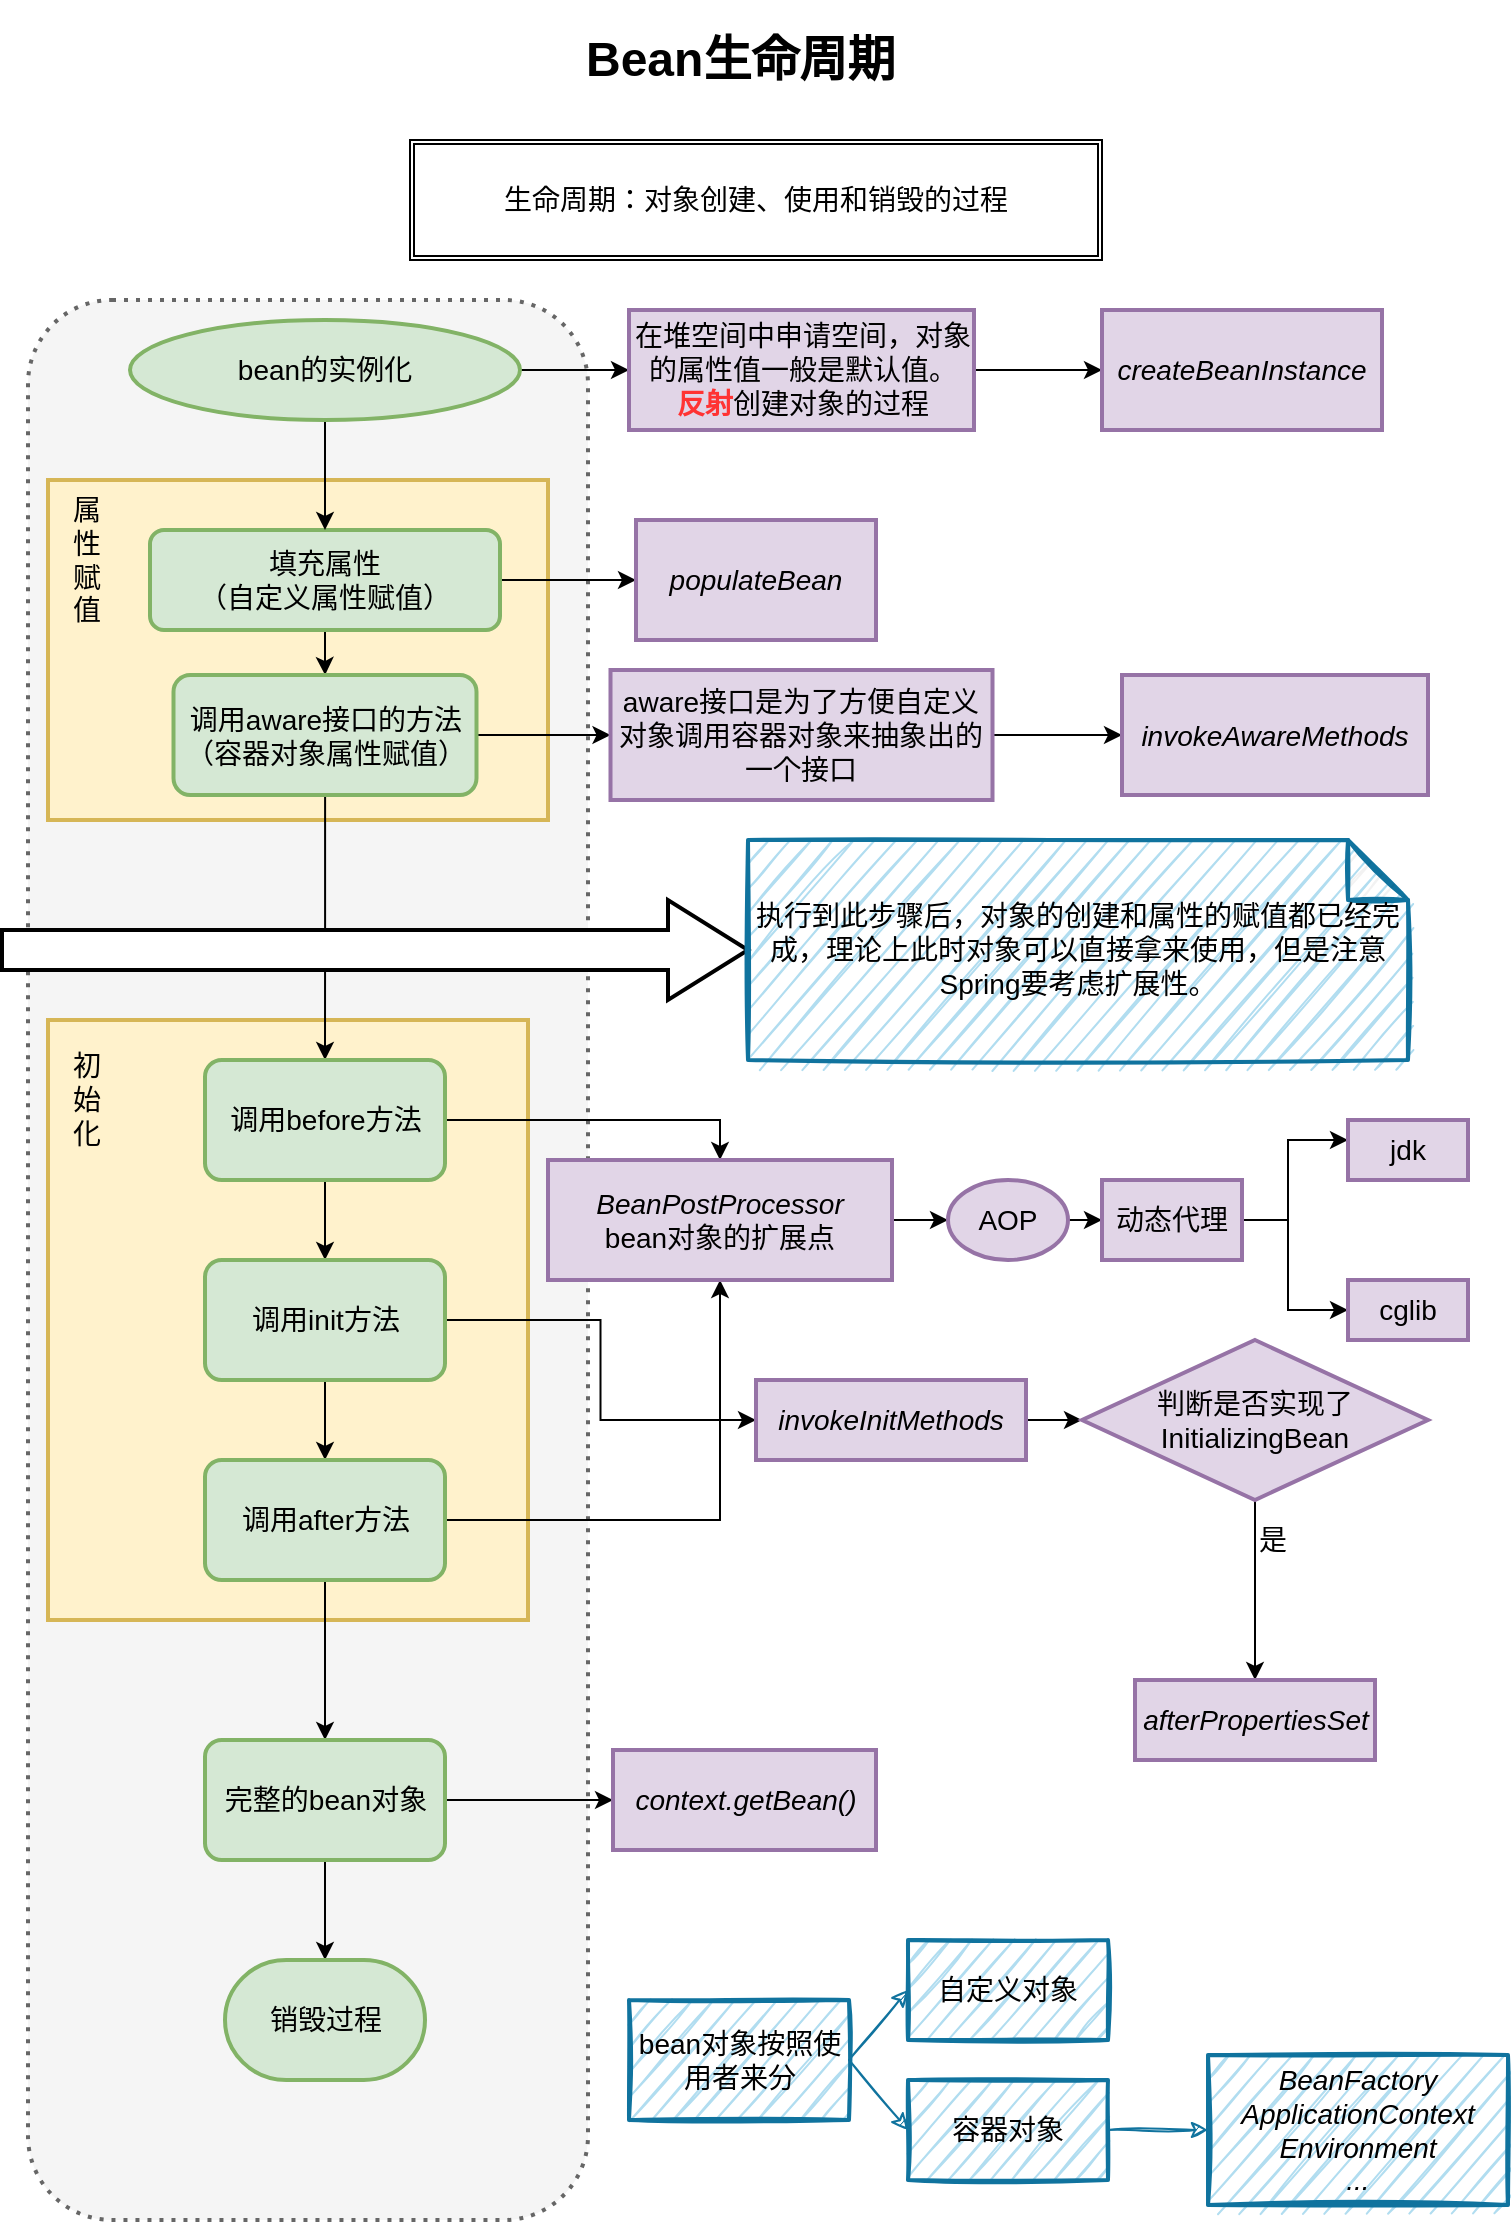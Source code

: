 <mxfile version="13.9.9" type="device"><diagram id="C5RBs43oDa-KdzZeNtuy" name="Page-1"><mxGraphModel dx="1422" dy="822" grid="1" gridSize="10" guides="1" tooltips="1" connect="1" arrows="1" fold="1" page="1" pageScale="1" pageWidth="827" pageHeight="1169" background="#FFFFFF" math="0" shadow="0"><root><mxCell id="WIyWlLk6GJQsqaUBKTNV-0"/><mxCell id="WIyWlLk6GJQsqaUBKTNV-1" parent="WIyWlLk6GJQsqaUBKTNV-0"/><mxCell id="Ru9U_QaDT8KIt8xsGGoR-90" value="" style="rounded=1;whiteSpace=wrap;html=1;glass=0;sketch=0;strokeWidth=2;dashed=1;dashPattern=1 2;fillColor=#f5f5f5;strokeColor=#666666;fontColor=#333333;" vertex="1" parent="WIyWlLk6GJQsqaUBKTNV-1"><mxGeometry x="50" y="170" width="280" height="960" as="geometry"/></mxCell><mxCell id="Ru9U_QaDT8KIt8xsGGoR-86" value="" style="rounded=0;whiteSpace=wrap;html=1;glass=0;strokeWidth=2;fillColor=#fff2cc;strokeColor=#d6b656;" vertex="1" parent="WIyWlLk6GJQsqaUBKTNV-1"><mxGeometry x="60" y="530" width="240" height="300" as="geometry"/></mxCell><mxCell id="Ru9U_QaDT8KIt8xsGGoR-83" value="" style="rounded=0;whiteSpace=wrap;html=1;glass=0;strokeWidth=2;fillColor=#fff2cc;strokeColor=#d6b656;" vertex="1" parent="WIyWlLk6GJQsqaUBKTNV-1"><mxGeometry x="60" y="260" width="250" height="170" as="geometry"/></mxCell><mxCell id="Ru9U_QaDT8KIt8xsGGoR-0" value="&lt;h1&gt;Bean生命周期&lt;/h1&gt;" style="text;html=1;strokeColor=none;fillColor=none;spacing=5;spacingTop=-20;whiteSpace=wrap;overflow=hidden;" vertex="1" parent="WIyWlLk6GJQsqaUBKTNV-1"><mxGeometry x="324" y="30" width="180" height="40" as="geometry"/></mxCell><mxCell id="Ru9U_QaDT8KIt8xsGGoR-5" value="&lt;span style=&quot;font-size: 14px&quot;&gt;生命周期：对象创建、使用和销毁的过程&lt;/span&gt;" style="shape=ext;double=1;whiteSpace=wrap;html=1;" vertex="1" parent="WIyWlLk6GJQsqaUBKTNV-1"><mxGeometry x="241" y="90" width="346" height="60" as="geometry"/></mxCell><mxCell id="Ru9U_QaDT8KIt8xsGGoR-18" value="" style="edgeStyle=orthogonalEdgeStyle;rounded=0;orthogonalLoop=1;jettySize=auto;html=1;" edge="1" parent="WIyWlLk6GJQsqaUBKTNV-1" source="Ru9U_QaDT8KIt8xsGGoR-7" target="Ru9U_QaDT8KIt8xsGGoR-17"><mxGeometry relative="1" as="geometry"/></mxCell><mxCell id="Ru9U_QaDT8KIt8xsGGoR-20" value="" style="edgeStyle=orthogonalEdgeStyle;rounded=0;orthogonalLoop=1;jettySize=auto;html=1;" edge="1" parent="WIyWlLk6GJQsqaUBKTNV-1" source="Ru9U_QaDT8KIt8xsGGoR-7" target="Ru9U_QaDT8KIt8xsGGoR-19"><mxGeometry relative="1" as="geometry"/></mxCell><mxCell id="Ru9U_QaDT8KIt8xsGGoR-7" value="&lt;font style=&quot;font-size: 14px&quot;&gt;填充属性&lt;br&gt;（自定义属性赋值）&lt;/font&gt;" style="whiteSpace=wrap;html=1;absoluteArcSize=1;arcSize=14;strokeWidth=2;rounded=1;fillColor=#d5e8d4;strokeColor=#82b366;sketch=0;" vertex="1" parent="WIyWlLk6GJQsqaUBKTNV-1"><mxGeometry x="111" y="285" width="175" height="50" as="geometry"/></mxCell><mxCell id="Ru9U_QaDT8KIt8xsGGoR-10" value="" style="edgeStyle=orthogonalEdgeStyle;orthogonalLoop=1;jettySize=auto;html=1;" edge="1" parent="WIyWlLk6GJQsqaUBKTNV-1" source="Ru9U_QaDT8KIt8xsGGoR-8" target="Ru9U_QaDT8KIt8xsGGoR-9"><mxGeometry relative="1" as="geometry"/></mxCell><mxCell id="Ru9U_QaDT8KIt8xsGGoR-13" value="" style="edgeStyle=orthogonalEdgeStyle;orthogonalLoop=1;jettySize=auto;html=1;" edge="1" parent="WIyWlLk6GJQsqaUBKTNV-1" source="Ru9U_QaDT8KIt8xsGGoR-8" target="Ru9U_QaDT8KIt8xsGGoR-7"><mxGeometry relative="1" as="geometry"/></mxCell><mxCell id="Ru9U_QaDT8KIt8xsGGoR-8" value="&lt;font style=&quot;font-size: 14px&quot;&gt;bean的实例化&lt;/font&gt;" style="strokeWidth=2;html=1;shape=mxgraph.flowchart.start_1;whiteSpace=wrap;fillColor=#d5e8d4;strokeColor=#82b366;sketch=0;" vertex="1" parent="WIyWlLk6GJQsqaUBKTNV-1"><mxGeometry x="101" y="180" width="195" height="50" as="geometry"/></mxCell><mxCell id="Ru9U_QaDT8KIt8xsGGoR-12" value="" style="edgeStyle=orthogonalEdgeStyle;orthogonalLoop=1;jettySize=auto;html=1;" edge="1" parent="WIyWlLk6GJQsqaUBKTNV-1" source="Ru9U_QaDT8KIt8xsGGoR-9" target="Ru9U_QaDT8KIt8xsGGoR-11"><mxGeometry relative="1" as="geometry"/></mxCell><mxCell id="Ru9U_QaDT8KIt8xsGGoR-9" value="&lt;font style=&quot;font-size: 14px&quot;&gt;在堆空间中申请空间，对象的属性值一般是默认值。&lt;br&gt;&lt;b&gt;&lt;font color=&quot;#ff3333&quot;&gt;反射&lt;/font&gt;&lt;/b&gt;创建对象的过程&lt;/font&gt;" style="whiteSpace=wrap;html=1;strokeWidth=2;fillColor=#e1d5e7;strokeColor=#9673a6;" vertex="1" parent="WIyWlLk6GJQsqaUBKTNV-1"><mxGeometry x="350.5" y="175" width="172.5" height="60" as="geometry"/></mxCell><mxCell id="Ru9U_QaDT8KIt8xsGGoR-11" value="&lt;font style=&quot;font-size: 14px&quot;&gt;&lt;i&gt;createBeanInstance&lt;/i&gt;&lt;/font&gt;" style="whiteSpace=wrap;html=1;strokeWidth=2;fillColor=#e1d5e7;strokeColor=#9673a6;" vertex="1" parent="WIyWlLk6GJQsqaUBKTNV-1"><mxGeometry x="587" y="175" width="140" height="60" as="geometry"/></mxCell><mxCell id="Ru9U_QaDT8KIt8xsGGoR-17" value="&lt;font style=&quot;font-size: 14px&quot;&gt;&lt;i&gt;populateBean&lt;/i&gt;&lt;/font&gt;" style="whiteSpace=wrap;html=1;strokeWidth=2;arcSize=14;fillColor=#e1d5e7;strokeColor=#9673a6;" vertex="1" parent="WIyWlLk6GJQsqaUBKTNV-1"><mxGeometry x="354" y="280" width="120" height="60" as="geometry"/></mxCell><mxCell id="Ru9U_QaDT8KIt8xsGGoR-24" value="" style="edgeStyle=orthogonalEdgeStyle;rounded=0;orthogonalLoop=1;jettySize=auto;html=1;" edge="1" parent="WIyWlLk6GJQsqaUBKTNV-1" source="Ru9U_QaDT8KIt8xsGGoR-19" target="Ru9U_QaDT8KIt8xsGGoR-23"><mxGeometry relative="1" as="geometry"/></mxCell><mxCell id="Ru9U_QaDT8KIt8xsGGoR-26" value="" style="edgeStyle=orthogonalEdgeStyle;rounded=0;orthogonalLoop=1;jettySize=auto;html=1;" edge="1" parent="WIyWlLk6GJQsqaUBKTNV-1" source="Ru9U_QaDT8KIt8xsGGoR-19" target="Ru9U_QaDT8KIt8xsGGoR-25"><mxGeometry relative="1" as="geometry"/></mxCell><mxCell id="Ru9U_QaDT8KIt8xsGGoR-19" value="&lt;font style=&quot;font-size: 14px&quot;&gt;调用aware接口的方法（容器对象属性赋值）&lt;/font&gt;" style="whiteSpace=wrap;html=1;rounded=1;strokeWidth=2;arcSize=14;fillColor=#d5e8d4;strokeColor=#82b366;sketch=0;" vertex="1" parent="WIyWlLk6GJQsqaUBKTNV-1"><mxGeometry x="122.75" y="357.5" width="151.5" height="60" as="geometry"/></mxCell><mxCell id="Ru9U_QaDT8KIt8xsGGoR-28" value="" style="edgeStyle=orthogonalEdgeStyle;rounded=0;orthogonalLoop=1;jettySize=auto;html=1;" edge="1" parent="WIyWlLk6GJQsqaUBKTNV-1" source="Ru9U_QaDT8KIt8xsGGoR-23" target="Ru9U_QaDT8KIt8xsGGoR-27"><mxGeometry relative="1" as="geometry"/></mxCell><mxCell id="Ru9U_QaDT8KIt8xsGGoR-23" value="&lt;font style=&quot;font-size: 14px&quot;&gt;aware接口是为了方便自定义对象调用容器对象来抽象出的一个接口&lt;/font&gt;" style="whiteSpace=wrap;html=1;rounded=0;strokeWidth=2;arcSize=14;glass=0;fillColor=#e1d5e7;strokeColor=#9673a6;" vertex="1" parent="WIyWlLk6GJQsqaUBKTNV-1"><mxGeometry x="341.25" y="355" width="191" height="65" as="geometry"/></mxCell><mxCell id="Ru9U_QaDT8KIt8xsGGoR-30" value="" style="edgeStyle=orthogonalEdgeStyle;rounded=0;orthogonalLoop=1;jettySize=auto;html=1;" edge="1" parent="WIyWlLk6GJQsqaUBKTNV-1" source="Ru9U_QaDT8KIt8xsGGoR-25" target="Ru9U_QaDT8KIt8xsGGoR-29"><mxGeometry relative="1" as="geometry"/></mxCell><mxCell id="Ru9U_QaDT8KIt8xsGGoR-37" style="edgeStyle=orthogonalEdgeStyle;rounded=0;orthogonalLoop=1;jettySize=auto;html=1;entryX=0.5;entryY=0;entryDx=0;entryDy=0;" edge="1" parent="WIyWlLk6GJQsqaUBKTNV-1" source="Ru9U_QaDT8KIt8xsGGoR-25" target="Ru9U_QaDT8KIt8xsGGoR-38"><mxGeometry relative="1" as="geometry"><mxPoint x="380" y="580" as="targetPoint"/></mxGeometry></mxCell><mxCell id="Ru9U_QaDT8KIt8xsGGoR-25" value="&lt;font style=&quot;font-size: 14px&quot;&gt;调用before方法&lt;/font&gt;" style="whiteSpace=wrap;html=1;rounded=1;strokeWidth=2;arcSize=14;fillColor=#d5e8d4;strokeColor=#82b366;sketch=0;" vertex="1" parent="WIyWlLk6GJQsqaUBKTNV-1"><mxGeometry x="138.5" y="550" width="120" height="60" as="geometry"/></mxCell><mxCell id="Ru9U_QaDT8KIt8xsGGoR-27" value="&lt;i style=&quot;font-size: 14px&quot;&gt;invokeAwareMethods&lt;/i&gt;" style="whiteSpace=wrap;html=1;rounded=0;strokeWidth=2;glass=0;arcSize=14;fillColor=#e1d5e7;strokeColor=#9673a6;" vertex="1" parent="WIyWlLk6GJQsqaUBKTNV-1"><mxGeometry x="597" y="357.5" width="153" height="60" as="geometry"/></mxCell><mxCell id="Ru9U_QaDT8KIt8xsGGoR-32" value="" style="edgeStyle=orthogonalEdgeStyle;rounded=0;orthogonalLoop=1;jettySize=auto;html=1;" edge="1" parent="WIyWlLk6GJQsqaUBKTNV-1" source="Ru9U_QaDT8KIt8xsGGoR-29" target="Ru9U_QaDT8KIt8xsGGoR-31"><mxGeometry relative="1" as="geometry"/></mxCell><mxCell id="Ru9U_QaDT8KIt8xsGGoR-52" style="edgeStyle=orthogonalEdgeStyle;rounded=0;orthogonalLoop=1;jettySize=auto;html=1;entryX=0;entryY=0.5;entryDx=0;entryDy=0;" edge="1" parent="WIyWlLk6GJQsqaUBKTNV-1" source="Ru9U_QaDT8KIt8xsGGoR-29" target="Ru9U_QaDT8KIt8xsGGoR-53"><mxGeometry relative="1" as="geometry"><mxPoint x="320" y="730" as="targetPoint"/></mxGeometry></mxCell><mxCell id="Ru9U_QaDT8KIt8xsGGoR-29" value="&lt;font style=&quot;font-size: 14px&quot;&gt;调用init方法&lt;/font&gt;" style="whiteSpace=wrap;html=1;rounded=1;strokeWidth=2;arcSize=14;fillColor=#d5e8d4;strokeColor=#82b366;sketch=0;" vertex="1" parent="WIyWlLk6GJQsqaUBKTNV-1"><mxGeometry x="138.5" y="650" width="120" height="60" as="geometry"/></mxCell><mxCell id="Ru9U_QaDT8KIt8xsGGoR-34" value="" style="edgeStyle=orthogonalEdgeStyle;rounded=0;orthogonalLoop=1;jettySize=auto;html=1;" edge="1" parent="WIyWlLk6GJQsqaUBKTNV-1" source="Ru9U_QaDT8KIt8xsGGoR-31" target="Ru9U_QaDT8KIt8xsGGoR-33"><mxGeometry relative="1" as="geometry"/></mxCell><mxCell id="Ru9U_QaDT8KIt8xsGGoR-50" style="edgeStyle=orthogonalEdgeStyle;rounded=0;orthogonalLoop=1;jettySize=auto;html=1;entryX=0.5;entryY=1;entryDx=0;entryDy=0;" edge="1" parent="WIyWlLk6GJQsqaUBKTNV-1" source="Ru9U_QaDT8KIt8xsGGoR-31" target="Ru9U_QaDT8KIt8xsGGoR-38"><mxGeometry relative="1" as="geometry"/></mxCell><mxCell id="Ru9U_QaDT8KIt8xsGGoR-31" value="&lt;font style=&quot;font-size: 14px&quot;&gt;调用after方法&lt;/font&gt;" style="whiteSpace=wrap;html=1;rounded=1;strokeWidth=2;arcSize=14;fillColor=#d5e8d4;strokeColor=#82b366;sketch=0;" vertex="1" parent="WIyWlLk6GJQsqaUBKTNV-1"><mxGeometry x="138.5" y="750" width="120" height="60" as="geometry"/></mxCell><mxCell id="Ru9U_QaDT8KIt8xsGGoR-36" value="" style="edgeStyle=orthogonalEdgeStyle;rounded=0;orthogonalLoop=1;jettySize=auto;html=1;entryX=0.5;entryY=0;entryDx=0;entryDy=0;entryPerimeter=0;" edge="1" parent="WIyWlLk6GJQsqaUBKTNV-1" source="Ru9U_QaDT8KIt8xsGGoR-33" target="Ru9U_QaDT8KIt8xsGGoR-66"><mxGeometry relative="1" as="geometry"><mxPoint x="198.5" y="1000" as="targetPoint"/></mxGeometry></mxCell><mxCell id="Ru9U_QaDT8KIt8xsGGoR-61" value="" style="edgeStyle=orthogonalEdgeStyle;rounded=0;orthogonalLoop=1;jettySize=auto;html=1;" edge="1" parent="WIyWlLk6GJQsqaUBKTNV-1" source="Ru9U_QaDT8KIt8xsGGoR-33" target="Ru9U_QaDT8KIt8xsGGoR-60"><mxGeometry relative="1" as="geometry"/></mxCell><mxCell id="Ru9U_QaDT8KIt8xsGGoR-33" value="&lt;font style=&quot;font-size: 14px&quot;&gt;完整的bean对象&lt;/font&gt;" style="whiteSpace=wrap;html=1;rounded=1;strokeWidth=2;arcSize=14;fillColor=#d5e8d4;strokeColor=#82b366;sketch=0;" vertex="1" parent="WIyWlLk6GJQsqaUBKTNV-1"><mxGeometry x="138.5" y="890" width="120" height="60" as="geometry"/></mxCell><mxCell id="Ru9U_QaDT8KIt8xsGGoR-40" value="" style="edgeStyle=orthogonalEdgeStyle;rounded=0;orthogonalLoop=1;jettySize=auto;html=1;" edge="1" parent="WIyWlLk6GJQsqaUBKTNV-1" source="Ru9U_QaDT8KIt8xsGGoR-38" target="Ru9U_QaDT8KIt8xsGGoR-39"><mxGeometry relative="1" as="geometry"/></mxCell><mxCell id="Ru9U_QaDT8KIt8xsGGoR-38" value="&lt;font style=&quot;font-size: 14px&quot;&gt;&lt;i&gt;BeanPostProcessor&lt;/i&gt;&lt;br&gt;bean对象的扩展点&lt;/font&gt;" style="rounded=0;whiteSpace=wrap;html=1;glass=0;strokeWidth=2;fillColor=#e1d5e7;strokeColor=#9673a6;" vertex="1" parent="WIyWlLk6GJQsqaUBKTNV-1"><mxGeometry x="310" y="600" width="172" height="60" as="geometry"/></mxCell><mxCell id="Ru9U_QaDT8KIt8xsGGoR-42" value="" style="edgeStyle=orthogonalEdgeStyle;rounded=0;orthogonalLoop=1;jettySize=auto;html=1;" edge="1" parent="WIyWlLk6GJQsqaUBKTNV-1" source="Ru9U_QaDT8KIt8xsGGoR-39" target="Ru9U_QaDT8KIt8xsGGoR-41"><mxGeometry relative="1" as="geometry"/></mxCell><mxCell id="Ru9U_QaDT8KIt8xsGGoR-39" value="&lt;font style=&quot;font-size: 14px&quot;&gt;AOP&lt;/font&gt;" style="ellipse;whiteSpace=wrap;html=1;rounded=0;strokeWidth=2;glass=0;fillColor=#e1d5e7;strokeColor=#9673a6;" vertex="1" parent="WIyWlLk6GJQsqaUBKTNV-1"><mxGeometry x="510" y="610" width="60" height="40" as="geometry"/></mxCell><mxCell id="Ru9U_QaDT8KIt8xsGGoR-44" value="" style="edgeStyle=orthogonalEdgeStyle;rounded=0;orthogonalLoop=1;jettySize=auto;html=1;" edge="1" parent="WIyWlLk6GJQsqaUBKTNV-1" source="Ru9U_QaDT8KIt8xsGGoR-41" target="Ru9U_QaDT8KIt8xsGGoR-43"><mxGeometry relative="1" as="geometry"><Array as="points"><mxPoint x="680" y="630"/><mxPoint x="680" y="590"/></Array></mxGeometry></mxCell><mxCell id="Ru9U_QaDT8KIt8xsGGoR-46" style="edgeStyle=orthogonalEdgeStyle;rounded=0;orthogonalLoop=1;jettySize=auto;html=1;entryX=0;entryY=0.5;entryDx=0;entryDy=0;" edge="1" parent="WIyWlLk6GJQsqaUBKTNV-1" source="Ru9U_QaDT8KIt8xsGGoR-41" target="Ru9U_QaDT8KIt8xsGGoR-47"><mxGeometry relative="1" as="geometry"><mxPoint x="680" y="680" as="targetPoint"/><Array as="points"><mxPoint x="680" y="630"/><mxPoint x="680" y="675"/></Array></mxGeometry></mxCell><mxCell id="Ru9U_QaDT8KIt8xsGGoR-41" value="&lt;font style=&quot;font-size: 14px&quot;&gt;动态代理&lt;/font&gt;" style="whiteSpace=wrap;html=1;rounded=0;strokeWidth=2;glass=0;fillColor=#e1d5e7;strokeColor=#9673a6;" vertex="1" parent="WIyWlLk6GJQsqaUBKTNV-1"><mxGeometry x="587" y="610" width="70" height="40" as="geometry"/></mxCell><mxCell id="Ru9U_QaDT8KIt8xsGGoR-43" value="&lt;font style=&quot;font-size: 14px&quot;&gt;jdk&lt;/font&gt;" style="whiteSpace=wrap;html=1;rounded=0;strokeWidth=2;glass=0;fillColor=#e1d5e7;strokeColor=#9673a6;" vertex="1" parent="WIyWlLk6GJQsqaUBKTNV-1"><mxGeometry x="710" y="580" width="60" height="30" as="geometry"/></mxCell><mxCell id="Ru9U_QaDT8KIt8xsGGoR-47" value="&lt;font style=&quot;font-size: 14px&quot;&gt;cglib&lt;/font&gt;" style="whiteSpace=wrap;html=1;rounded=0;strokeWidth=2;glass=0;fillColor=#e1d5e7;strokeColor=#9673a6;" vertex="1" parent="WIyWlLk6GJQsqaUBKTNV-1"><mxGeometry x="710" y="660" width="60" height="30" as="geometry"/></mxCell><mxCell id="Ru9U_QaDT8KIt8xsGGoR-55" value="" style="edgeStyle=orthogonalEdgeStyle;rounded=0;orthogonalLoop=1;jettySize=auto;html=1;" edge="1" parent="WIyWlLk6GJQsqaUBKTNV-1" source="Ru9U_QaDT8KIt8xsGGoR-53" target="Ru9U_QaDT8KIt8xsGGoR-54"><mxGeometry relative="1" as="geometry"/></mxCell><mxCell id="Ru9U_QaDT8KIt8xsGGoR-53" value="&lt;font style=&quot;font-size: 14px&quot;&gt;&lt;i&gt;invokeInitMethods&lt;/i&gt;&lt;br&gt;&lt;/font&gt;" style="rounded=0;whiteSpace=wrap;html=1;glass=0;strokeWidth=2;fillColor=#e1d5e7;strokeColor=#9673a6;" vertex="1" parent="WIyWlLk6GJQsqaUBKTNV-1"><mxGeometry x="414" y="710" width="135" height="40" as="geometry"/></mxCell><mxCell id="Ru9U_QaDT8KIt8xsGGoR-57" value="" style="edgeStyle=orthogonalEdgeStyle;rounded=0;orthogonalLoop=1;jettySize=auto;html=1;" edge="1" parent="WIyWlLk6GJQsqaUBKTNV-1" source="Ru9U_QaDT8KIt8xsGGoR-54" target="Ru9U_QaDT8KIt8xsGGoR-56"><mxGeometry relative="1" as="geometry"/></mxCell><mxCell id="Ru9U_QaDT8KIt8xsGGoR-54" value="&lt;font style=&quot;font-size: 14px&quot;&gt;判断是否实现了InitializingBean&lt;/font&gt;" style="rhombus;whiteSpace=wrap;html=1;rounded=0;strokeWidth=2;glass=0;fillColor=#e1d5e7;strokeColor=#9673a6;" vertex="1" parent="WIyWlLk6GJQsqaUBKTNV-1"><mxGeometry x="577" y="690" width="173" height="80" as="geometry"/></mxCell><mxCell id="Ru9U_QaDT8KIt8xsGGoR-56" value="&lt;font style=&quot;font-size: 14px&quot;&gt;&lt;i&gt;afterPropertiesSet&lt;/i&gt;&lt;/font&gt;" style="whiteSpace=wrap;html=1;rounded=0;strokeWidth=2;glass=0;fillColor=#e1d5e7;strokeColor=#9673a6;" vertex="1" parent="WIyWlLk6GJQsqaUBKTNV-1"><mxGeometry x="603.5" y="860" width="120" height="40" as="geometry"/></mxCell><mxCell id="Ru9U_QaDT8KIt8xsGGoR-58" value="&lt;font style=&quot;font-size: 14px&quot;&gt;是&lt;/font&gt;" style="text;html=1;align=center;verticalAlign=middle;resizable=0;points=[];autosize=1;" vertex="1" parent="WIyWlLk6GJQsqaUBKTNV-1"><mxGeometry x="657" y="780" width="30" height="20" as="geometry"/></mxCell><mxCell id="Ru9U_QaDT8KIt8xsGGoR-60" value="&lt;font style=&quot;font-size: 14px&quot;&gt;&lt;i&gt;context.getBean()&lt;/i&gt;&lt;/font&gt;" style="whiteSpace=wrap;html=1;rounded=0;strokeWidth=2;arcSize=14;fillColor=#e1d5e7;strokeColor=#9673a6;" vertex="1" parent="WIyWlLk6GJQsqaUBKTNV-1"><mxGeometry x="342.5" y="895" width="131.5" height="50" as="geometry"/></mxCell><mxCell id="Ru9U_QaDT8KIt8xsGGoR-62" value="" style="verticalLabelPosition=bottom;verticalAlign=top;html=1;strokeWidth=2;shape=mxgraph.arrows2.arrow;dy=0.6;dx=40;notch=0;rounded=0;glass=0;" vertex="1" parent="WIyWlLk6GJQsqaUBKTNV-1"><mxGeometry x="37" y="470" width="373" height="50" as="geometry"/></mxCell><mxCell id="Ru9U_QaDT8KIt8xsGGoR-63" value="&lt;font style=&quot;font-size: 14px&quot;&gt;执行到此步骤后，对象的创建和属性的赋值都已经完成，理论上此时对象可以直接拿来使用，但是注意Spring要考虑扩展性。&lt;/font&gt;" style="shape=note;whiteSpace=wrap;html=1;backgroundOutline=1;darkOpacity=0.05;rounded=0;glass=0;strokeWidth=2;sketch=1;fillColor=#b1ddf0;strokeColor=#10739e;" vertex="1" parent="WIyWlLk6GJQsqaUBKTNV-1"><mxGeometry x="410" y="440" width="330" height="110" as="geometry"/></mxCell><mxCell id="Ru9U_QaDT8KIt8xsGGoR-66" value="&lt;font style=&quot;font-size: 14px&quot;&gt;销毁过程&lt;/font&gt;" style="strokeWidth=2;html=1;shape=mxgraph.flowchart.terminator;whiteSpace=wrap;rounded=0;glass=0;fillColor=#d5e8d4;strokeColor=#82b366;sketch=0;" vertex="1" parent="WIyWlLk6GJQsqaUBKTNV-1"><mxGeometry x="148.5" y="1000" width="100" height="60" as="geometry"/></mxCell><mxCell id="Ru9U_QaDT8KIt8xsGGoR-67" value="&lt;font style=&quot;font-size: 14px&quot;&gt;bean对象按照使用者来分&lt;/font&gt;" style="rounded=0;whiteSpace=wrap;html=1;glass=0;strokeWidth=2;fillColor=#b1ddf0;strokeColor=#10739e;sketch=1;" vertex="1" parent="WIyWlLk6GJQsqaUBKTNV-1"><mxGeometry x="350.5" y="1020" width="110" height="60" as="geometry"/></mxCell><mxCell id="Ru9U_QaDT8KIt8xsGGoR-69" value="&lt;font style=&quot;font-size: 14px&quot;&gt;自定义对象&lt;/font&gt;" style="whiteSpace=wrap;html=1;rounded=0;align=center;strokeWidth=2;glass=0;fillColor=#b1ddf0;strokeColor=#10739e;sketch=1;" vertex="1" parent="WIyWlLk6GJQsqaUBKTNV-1"><mxGeometry x="490" y="990" width="100" height="50" as="geometry"/></mxCell><mxCell id="Ru9U_QaDT8KIt8xsGGoR-82" value="" style="edgeStyle=orthogonalEdgeStyle;rounded=0;orthogonalLoop=1;jettySize=auto;html=1;fillColor=#b1ddf0;strokeColor=#10739e;sketch=1;" edge="1" parent="WIyWlLk6GJQsqaUBKTNV-1" source="Ru9U_QaDT8KIt8xsGGoR-72" target="Ru9U_QaDT8KIt8xsGGoR-81"><mxGeometry relative="1" as="geometry"/></mxCell><mxCell id="Ru9U_QaDT8KIt8xsGGoR-72" value="&lt;font style=&quot;font-size: 14px&quot;&gt;容器对象&lt;/font&gt;" style="whiteSpace=wrap;html=1;rounded=0;align=center;strokeWidth=2;glass=0;fillColor=#b1ddf0;strokeColor=#10739e;sketch=1;" vertex="1" parent="WIyWlLk6GJQsqaUBKTNV-1"><mxGeometry x="490" y="1060" width="100" height="50" as="geometry"/></mxCell><mxCell id="Ru9U_QaDT8KIt8xsGGoR-76" value="" style="endArrow=classic;html=1;entryX=0;entryY=0.5;entryDx=0;entryDy=0;exitX=1;exitY=0.5;exitDx=0;exitDy=0;fillColor=#b1ddf0;strokeColor=#10739e;sketch=1;" edge="1" parent="WIyWlLk6GJQsqaUBKTNV-1" source="Ru9U_QaDT8KIt8xsGGoR-67" target="Ru9U_QaDT8KIt8xsGGoR-69"><mxGeometry width="50" height="50" relative="1" as="geometry"><mxPoint x="456.5" y="1055" as="sourcePoint"/><mxPoint x="506.5" y="1005" as="targetPoint"/></mxGeometry></mxCell><mxCell id="Ru9U_QaDT8KIt8xsGGoR-80" value="" style="endArrow=classic;html=1;exitX=1;exitY=0.5;exitDx=0;exitDy=0;entryX=0;entryY=0.5;entryDx=0;entryDy=0;fillColor=#b1ddf0;strokeColor=#10739e;sketch=1;" edge="1" parent="WIyWlLk6GJQsqaUBKTNV-1" source="Ru9U_QaDT8KIt8xsGGoR-67" target="Ru9U_QaDT8KIt8xsGGoR-72"><mxGeometry width="50" height="50" relative="1" as="geometry"><mxPoint x="420" y="1170" as="sourcePoint"/><mxPoint x="470" y="1120" as="targetPoint"/></mxGeometry></mxCell><mxCell id="Ru9U_QaDT8KIt8xsGGoR-81" value="&lt;i&gt;&lt;font style=&quot;font-size: 14px&quot;&gt;BeanFactory&lt;br&gt;ApplicationContext&lt;br&gt;Environment&lt;br&gt;...&lt;/font&gt;&lt;/i&gt;" style="whiteSpace=wrap;html=1;rounded=0;strokeWidth=2;glass=0;fillColor=#b1ddf0;strokeColor=#10739e;sketch=1;" vertex="1" parent="WIyWlLk6GJQsqaUBKTNV-1"><mxGeometry x="640" y="1047.5" width="150" height="75" as="geometry"/></mxCell><mxCell id="Ru9U_QaDT8KIt8xsGGoR-84" value="&lt;font style=&quot;font-size: 14px&quot;&gt;属性赋值&lt;/font&gt;" style="text;html=1;strokeColor=none;fillColor=none;align=center;verticalAlign=middle;whiteSpace=wrap;rounded=0;glass=0;" vertex="1" parent="WIyWlLk6GJQsqaUBKTNV-1"><mxGeometry x="70" y="270" width="19" height="60" as="geometry"/></mxCell><mxCell id="Ru9U_QaDT8KIt8xsGGoR-88" value="&lt;font style=&quot;font-size: 14px&quot;&gt;初始化&lt;/font&gt;" style="text;html=1;strokeColor=none;fillColor=none;align=center;verticalAlign=middle;whiteSpace=wrap;rounded=0;glass=0;" vertex="1" parent="WIyWlLk6GJQsqaUBKTNV-1"><mxGeometry x="70" y="540" width="19" height="60" as="geometry"/></mxCell></root></mxGraphModel></diagram></mxfile>